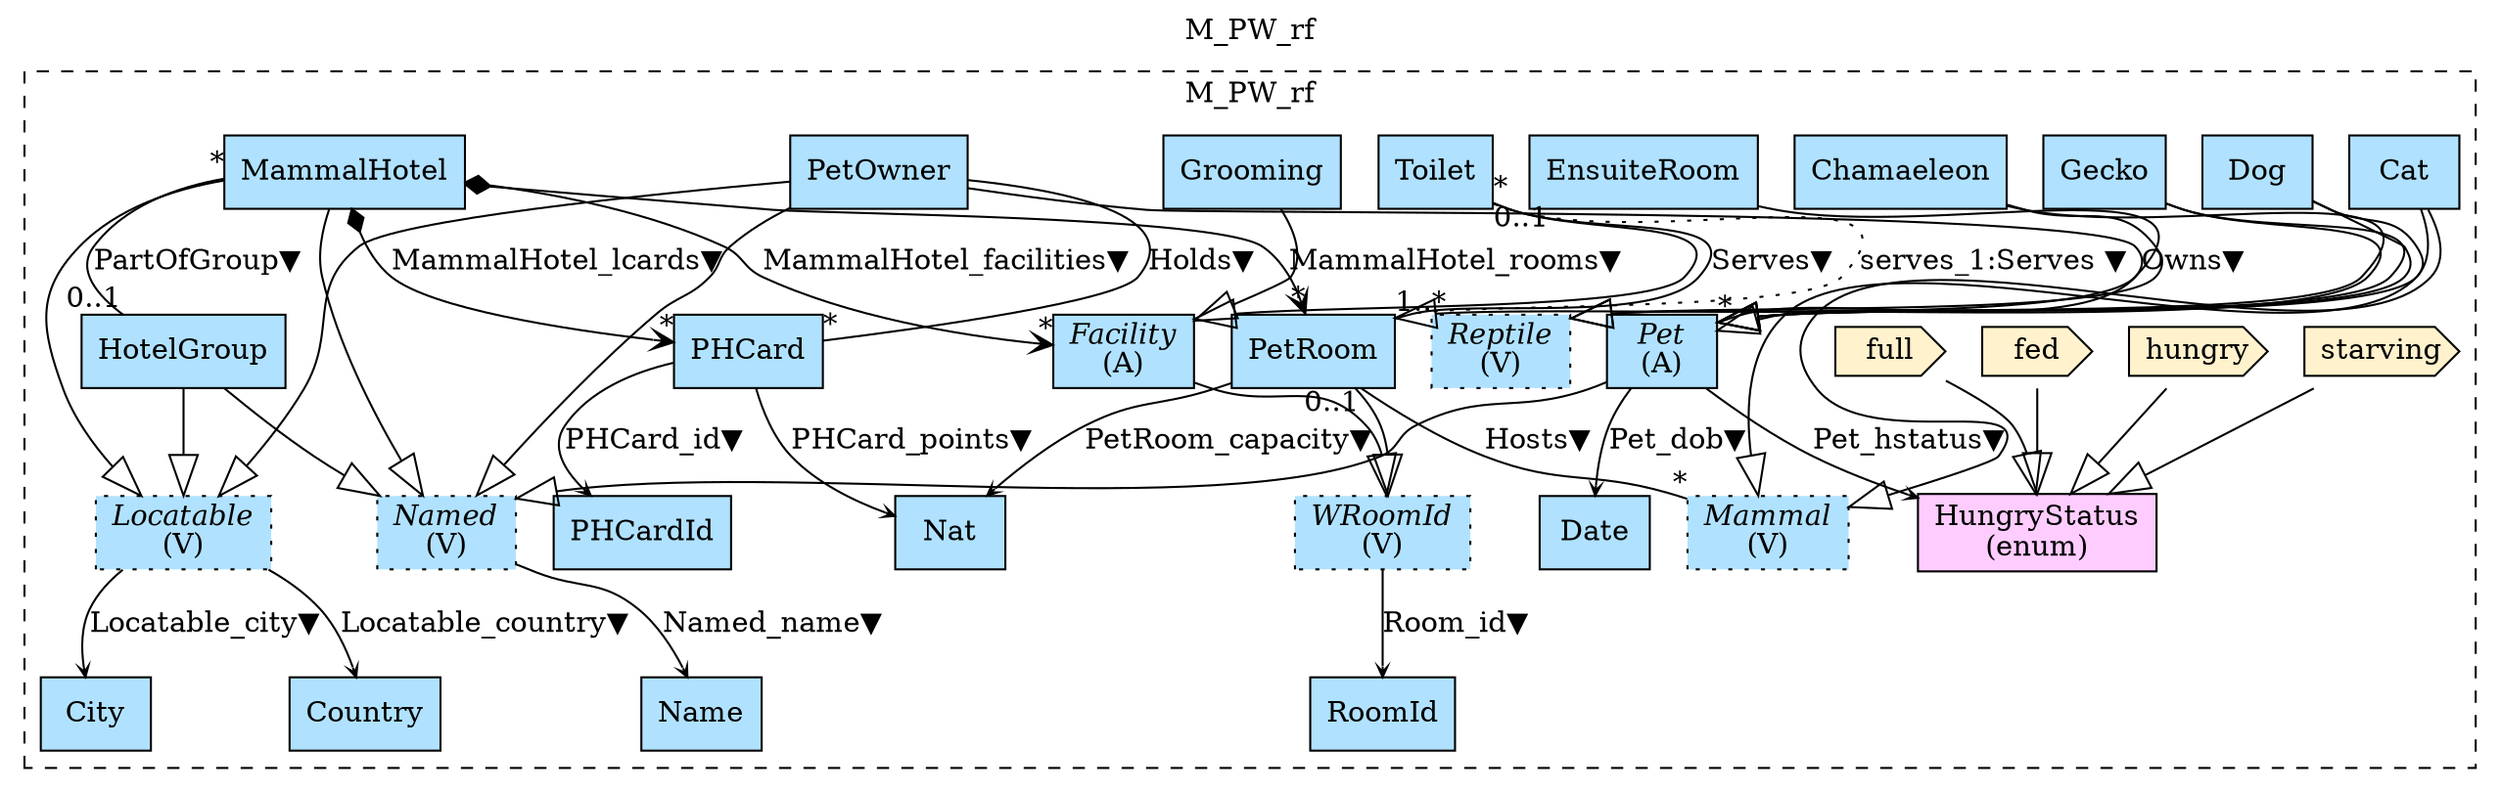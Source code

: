 digraph {graph[label=M_PW_rf,labelloc=tl,labelfontsize=12];
subgraph cluster_M_PW_rf{style=dashed;label=M_PW_rf;
"Name"[shape=record,fillcolor=lightskyblue1,style = filled,label="Name"];
"Country"[shape=record,fillcolor=lightskyblue1,style = filled,label="Country"];
"City"[shape=record,fillcolor=lightskyblue1,style = filled,label="City"];
"Date"[shape=record,fillcolor=lightskyblue1,style = filled,label="Date"];
"PetOwner"[shape=record,fillcolor=lightskyblue1,style = filled,label="PetOwner"];
"starving"[shape=cds,fillcolor="#FFF2CC",style = filled,label="starving"];
"hungry"[shape=cds,fillcolor="#FFF2CC",style = filled,label="hungry"];
"fed"[shape=cds,fillcolor="#FFF2CC",style = filled,label="fed"];
"full"[shape=cds,fillcolor="#FFF2CC",style = filled,label="full"];
"HungryStatus"[shape=record,fillcolor="#FFCCFF",style = filled,label="HungryStatus\l(enum)"];
"Dog"[shape=record,fillcolor=lightskyblue1,style = filled,label="Dog"];
"Cat"[shape=record,fillcolor=lightskyblue1,style = filled,label="Cat"];
"Chamaeleon"[shape=record,fillcolor=lightskyblue1,style = filled,label="Chamaeleon"];
"Gecko"[shape=record,fillcolor=lightskyblue1,style = filled,label="Gecko"];
"Reptile"[shape=record,fillcolor=lightskyblue1,style ="filled,dotted",label=<{<I>Reptile</I><br/>(V)}>];
"RoomId"[shape=record,fillcolor=lightskyblue1,style = filled,label="RoomId"];
"WRoomId"[shape=record,fillcolor=lightskyblue1,style ="filled,dotted",label=<{<I>WRoomId</I><br/>(V)}>];
"HotelGroup"[shape=record,fillcolor=lightskyblue1,style = filled,label="HotelGroup"];
"PHCardId"[shape=record,fillcolor=lightskyblue1,style = filled,label="PHCardId"];
"EnsuiteRoom"[shape=record,fillcolor=lightskyblue1,style = filled,label="EnsuiteRoom"];
"Toilet"[shape=record,fillcolor=lightskyblue1,style = filled,label="Toilet"];
"Grooming"[shape=record,fillcolor=lightskyblue1,style = filled,label="Grooming"];
"Pet"[shape=record,fillcolor=lightskyblue1,style = filled,label=<{<I>Pet</I><br/>(A)}>];
"Mammal"[shape=record,fillcolor=lightskyblue1,style ="filled,dotted",label=<{<I>Mammal</I><br/>(V)}>];
"Named"[shape=record,fillcolor=lightskyblue1,style ="filled,dotted",label=<{<I>Named</I><br/>(V)}>];
"Locatable"[shape=record,fillcolor=lightskyblue1,style ="filled,dotted",label=<{<I>Locatable</I><br/>(V)}>];
"PHCard"[shape=record,fillcolor=lightskyblue1,style = filled,label="PHCard"];
"MammalHotel"[shape=record,fillcolor=lightskyblue1,style = filled,label="MammalHotel"];
"Facility"[shape=record,fillcolor=lightskyblue1,style = filled,label=<{<I>Facility</I><br/>(A)}>];
"PetRoom"[shape=record,fillcolor=lightskyblue1,style = filled,label="PetRoom"];
"Nat"[shape=record,fillcolor=lightskyblue1,style = filled,label="Nat"];

"Named"->"Name"[label="Named_name▼",arrowhead=vee,headlabel="",arrowsize=.5];
"Locatable"->"Country"[label="Locatable_country▼",arrowhead=vee,headlabel="",arrowsize=.5];
"Locatable"->"City"[label="Locatable_city▼",arrowhead=vee,headlabel="",arrowsize=.5];
"Pet"->"Date"[label="Pet_dob▼",arrowhead=vee,headlabel="",arrowsize=.5];
"PetOwner"->"Pet"[label="Owns▼",dir=none,taillabel="",headlabel="*"];
"PetOwner"->"PHCard"[label="Holds▼",dir=none,taillabel="",headlabel="*"];
"Pet"->"Named"[arrowhead=onormal,arrowsize=2.0];
"PetOwner"->"Named"[arrowhead=onormal,arrowsize=2.0];
"PetOwner"->"Locatable"[arrowhead=onormal,arrowsize=2.0];
"starving"->"HungryStatus"[arrowhead=onormal,arrowsize=2.0];
"hungry"->"HungryStatus"[arrowhead=onormal,arrowsize=2.0];
"fed"->"HungryStatus"[arrowhead=onormal,arrowsize=2.0];
"full"->"HungryStatus"[arrowhead=onormal,arrowsize=2.0];
"Pet"->"HungryStatus"[label="Pet_hstatus▼",arrowhead=vee,headlabel="",arrowsize=.5];
"Dog"->"Pet"[arrowhead=onormal,arrowsize=2.0];
"Cat"->"Pet"[arrowhead=onormal,arrowsize=2.0];
"Chamaeleon"->"Pet"[arrowhead=onormal,arrowsize=2.0];
"Gecko"->"Pet"[arrowhead=onormal,arrowsize=2.0];
"Dog"->"Mammal"[arrowhead=onormal,arrowsize=2.0];
"Cat"->"Mammal"[arrowhead=onormal,arrowsize=2.0];
"Chamaeleon"->"Reptile"[arrowhead=onormal,arrowsize=2.0];
"Gecko"->"Reptile"[arrowhead=onormal,arrowsize=2.0];
"MammalHotel"->"PetRoom"[label="MammalHotel_rooms▼",arrowhead=vee,arrowtail=diamond,dir=both,headlabel="*"];
"MammalHotel"->"Facility"[label="MammalHotel_facilities▼",arrowhead=vee,arrowtail=diamond,dir=both,headlabel="*"];
"PetRoom"->"Mammal"[label="Hosts▼",dir=none,taillabel="0..1",headlabel="*"];
"WRoomId"->"RoomId"[label="Room_id▼",arrowhead=vee,headlabel="",arrowsize=.5];
"MammalHotel"->"Named"[arrowhead=onormal,arrowsize=2.0];
"MammalHotel"->"Locatable"[arrowhead=onormal,arrowsize=2.0];
"PetRoom"->"WRoomId"[arrowhead=onormal,arrowsize=2.0];
"Facility"->"WRoomId"[arrowhead=onormal,arrowsize=2.0];
"HotelGroup"->"Named"[arrowhead=onormal,arrowsize=2.0];
"HotelGroup"->"Locatable"[arrowhead=onormal,arrowsize=2.0];
"MammalHotel"->"HotelGroup"[label="PartOfGroup▼",dir=none,taillabel="*",headlabel="0..1"];
"PHCard"->"Nat"[label="PHCard_points▼",arrowhead=vee,headlabel="",arrowsize=.5];
"PHCard"->"PHCardId"[label="PHCard_id▼",arrowhead=vee,headlabel="",arrowsize=.5];
"MammalHotel"->"PHCard"[label="MammalHotel_lcards▼",arrowhead=vee,arrowtail=diamond,dir=both,headlabel="*"];
"PetRoom"->"Nat"[label="PetRoom_capacity▼",arrowhead=vee,headlabel="",arrowsize=.5];
"Toilet"->"PetRoom"[label="Serves▼",dir=none,taillabel="*",headlabel="1..*"];
"Toilet"->"PetRoom"[label="serves_1:Serves ▼",dir=none,taillabel="0..1",headlabel="",style=dotted];
"EnsuiteRoom"->"PetRoom"[arrowhead=onormal,arrowsize=2.0];
"Toilet"->"Facility"[arrowhead=onormal,arrowsize=2.0];
"Grooming"->"Facility"[arrowhead=onormal,arrowsize=2.0];

}
}